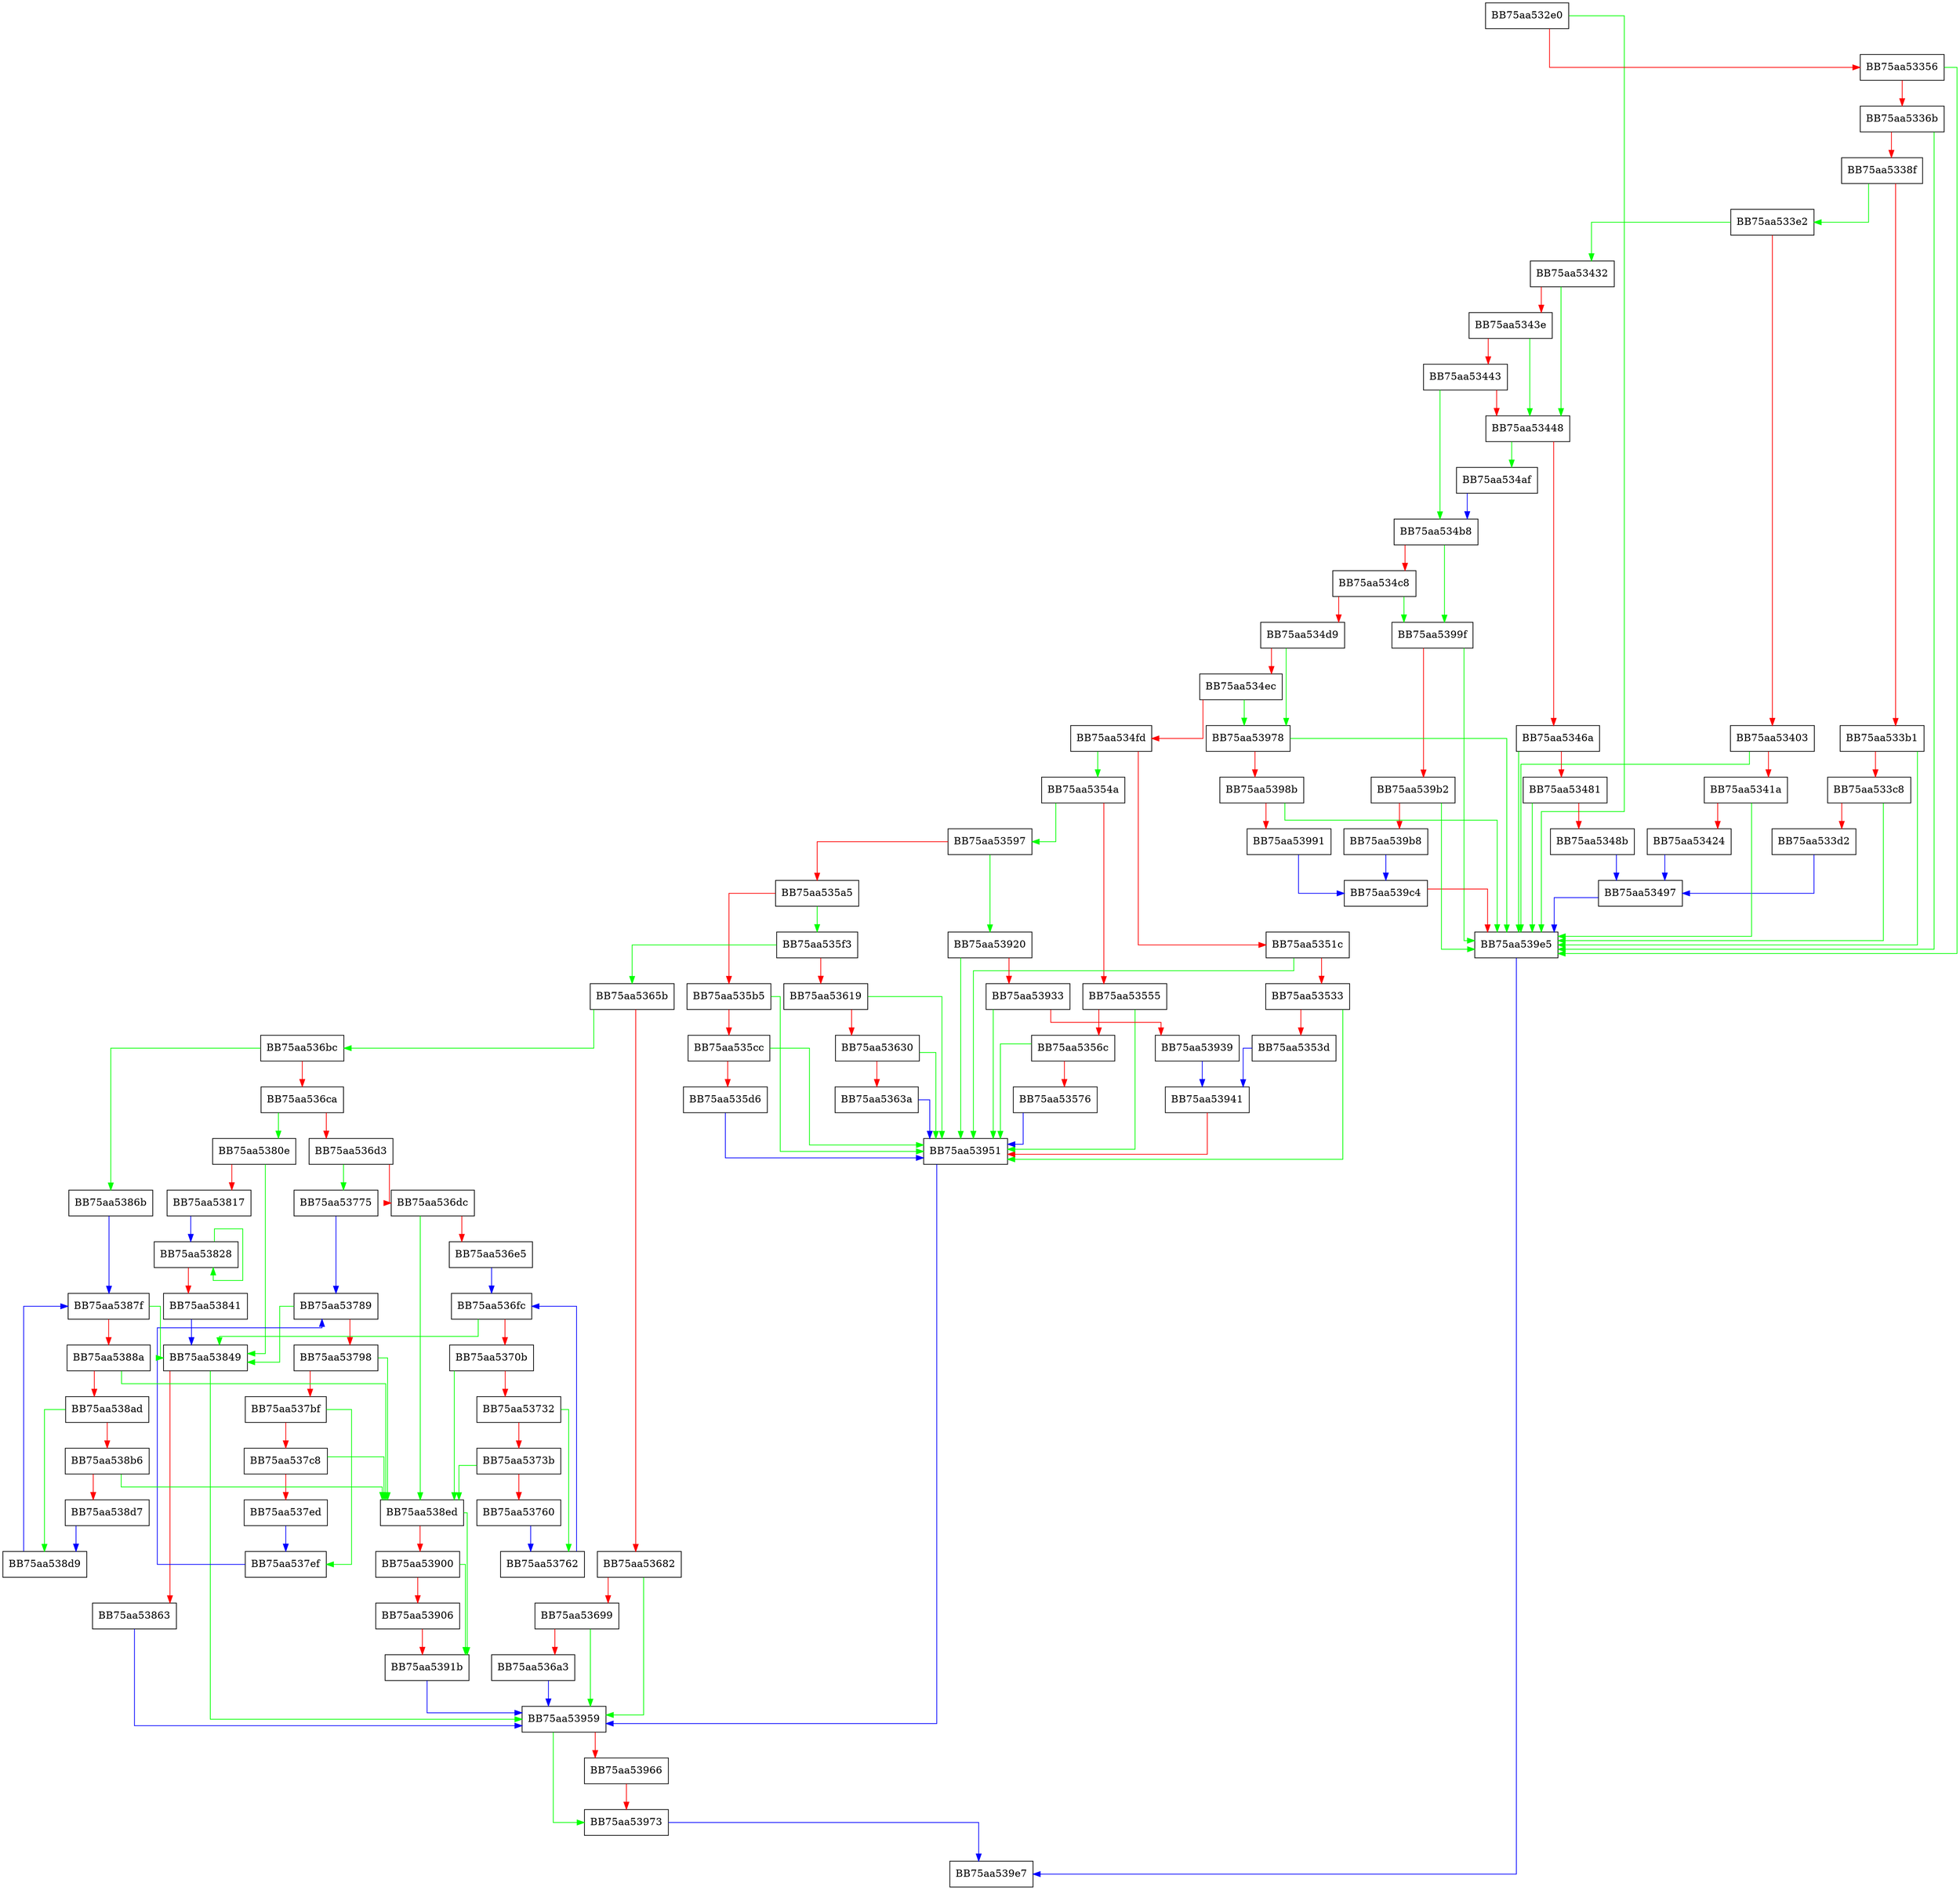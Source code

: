 digraph unpack {
  node [shape="box"];
  graph [splines=ortho];
  BB75aa532e0 -> BB75aa539e5 [color="green"];
  BB75aa532e0 -> BB75aa53356 [color="red"];
  BB75aa53356 -> BB75aa539e5 [color="green"];
  BB75aa53356 -> BB75aa5336b [color="red"];
  BB75aa5336b -> BB75aa539e5 [color="green"];
  BB75aa5336b -> BB75aa5338f [color="red"];
  BB75aa5338f -> BB75aa533e2 [color="green"];
  BB75aa5338f -> BB75aa533b1 [color="red"];
  BB75aa533b1 -> BB75aa539e5 [color="green"];
  BB75aa533b1 -> BB75aa533c8 [color="red"];
  BB75aa533c8 -> BB75aa539e5 [color="green"];
  BB75aa533c8 -> BB75aa533d2 [color="red"];
  BB75aa533d2 -> BB75aa53497 [color="blue"];
  BB75aa533e2 -> BB75aa53432 [color="green"];
  BB75aa533e2 -> BB75aa53403 [color="red"];
  BB75aa53403 -> BB75aa539e5 [color="green"];
  BB75aa53403 -> BB75aa5341a [color="red"];
  BB75aa5341a -> BB75aa539e5 [color="green"];
  BB75aa5341a -> BB75aa53424 [color="red"];
  BB75aa53424 -> BB75aa53497 [color="blue"];
  BB75aa53432 -> BB75aa53448 [color="green"];
  BB75aa53432 -> BB75aa5343e [color="red"];
  BB75aa5343e -> BB75aa53448 [color="green"];
  BB75aa5343e -> BB75aa53443 [color="red"];
  BB75aa53443 -> BB75aa534b8 [color="green"];
  BB75aa53443 -> BB75aa53448 [color="red"];
  BB75aa53448 -> BB75aa534af [color="green"];
  BB75aa53448 -> BB75aa5346a [color="red"];
  BB75aa5346a -> BB75aa539e5 [color="green"];
  BB75aa5346a -> BB75aa53481 [color="red"];
  BB75aa53481 -> BB75aa539e5 [color="green"];
  BB75aa53481 -> BB75aa5348b [color="red"];
  BB75aa5348b -> BB75aa53497 [color="blue"];
  BB75aa53497 -> BB75aa539e5 [color="blue"];
  BB75aa534af -> BB75aa534b8 [color="blue"];
  BB75aa534b8 -> BB75aa5399f [color="green"];
  BB75aa534b8 -> BB75aa534c8 [color="red"];
  BB75aa534c8 -> BB75aa5399f [color="green"];
  BB75aa534c8 -> BB75aa534d9 [color="red"];
  BB75aa534d9 -> BB75aa53978 [color="green"];
  BB75aa534d9 -> BB75aa534ec [color="red"];
  BB75aa534ec -> BB75aa53978 [color="green"];
  BB75aa534ec -> BB75aa534fd [color="red"];
  BB75aa534fd -> BB75aa5354a [color="green"];
  BB75aa534fd -> BB75aa5351c [color="red"];
  BB75aa5351c -> BB75aa53951 [color="green"];
  BB75aa5351c -> BB75aa53533 [color="red"];
  BB75aa53533 -> BB75aa53951 [color="green"];
  BB75aa53533 -> BB75aa5353d [color="red"];
  BB75aa5353d -> BB75aa53941 [color="blue"];
  BB75aa5354a -> BB75aa53597 [color="green"];
  BB75aa5354a -> BB75aa53555 [color="red"];
  BB75aa53555 -> BB75aa53951 [color="green"];
  BB75aa53555 -> BB75aa5356c [color="red"];
  BB75aa5356c -> BB75aa53951 [color="green"];
  BB75aa5356c -> BB75aa53576 [color="red"];
  BB75aa53576 -> BB75aa53951 [color="blue"];
  BB75aa53597 -> BB75aa53920 [color="green"];
  BB75aa53597 -> BB75aa535a5 [color="red"];
  BB75aa535a5 -> BB75aa535f3 [color="green"];
  BB75aa535a5 -> BB75aa535b5 [color="red"];
  BB75aa535b5 -> BB75aa53951 [color="green"];
  BB75aa535b5 -> BB75aa535cc [color="red"];
  BB75aa535cc -> BB75aa53951 [color="green"];
  BB75aa535cc -> BB75aa535d6 [color="red"];
  BB75aa535d6 -> BB75aa53951 [color="blue"];
  BB75aa535f3 -> BB75aa5365b [color="green"];
  BB75aa535f3 -> BB75aa53619 [color="red"];
  BB75aa53619 -> BB75aa53951 [color="green"];
  BB75aa53619 -> BB75aa53630 [color="red"];
  BB75aa53630 -> BB75aa53951 [color="green"];
  BB75aa53630 -> BB75aa5363a [color="red"];
  BB75aa5363a -> BB75aa53951 [color="blue"];
  BB75aa5365b -> BB75aa536bc [color="green"];
  BB75aa5365b -> BB75aa53682 [color="red"];
  BB75aa53682 -> BB75aa53959 [color="green"];
  BB75aa53682 -> BB75aa53699 [color="red"];
  BB75aa53699 -> BB75aa53959 [color="green"];
  BB75aa53699 -> BB75aa536a3 [color="red"];
  BB75aa536a3 -> BB75aa53959 [color="blue"];
  BB75aa536bc -> BB75aa5386b [color="green"];
  BB75aa536bc -> BB75aa536ca [color="red"];
  BB75aa536ca -> BB75aa5380e [color="green"];
  BB75aa536ca -> BB75aa536d3 [color="red"];
  BB75aa536d3 -> BB75aa53775 [color="green"];
  BB75aa536d3 -> BB75aa536dc [color="red"];
  BB75aa536dc -> BB75aa538ed [color="green"];
  BB75aa536dc -> BB75aa536e5 [color="red"];
  BB75aa536e5 -> BB75aa536fc [color="blue"];
  BB75aa536fc -> BB75aa53849 [color="green"];
  BB75aa536fc -> BB75aa5370b [color="red"];
  BB75aa5370b -> BB75aa538ed [color="green"];
  BB75aa5370b -> BB75aa53732 [color="red"];
  BB75aa53732 -> BB75aa53762 [color="green"];
  BB75aa53732 -> BB75aa5373b [color="red"];
  BB75aa5373b -> BB75aa538ed [color="green"];
  BB75aa5373b -> BB75aa53760 [color="red"];
  BB75aa53760 -> BB75aa53762 [color="blue"];
  BB75aa53762 -> BB75aa536fc [color="blue"];
  BB75aa53775 -> BB75aa53789 [color="blue"];
  BB75aa53789 -> BB75aa53849 [color="green"];
  BB75aa53789 -> BB75aa53798 [color="red"];
  BB75aa53798 -> BB75aa538ed [color="green"];
  BB75aa53798 -> BB75aa537bf [color="red"];
  BB75aa537bf -> BB75aa537ef [color="green"];
  BB75aa537bf -> BB75aa537c8 [color="red"];
  BB75aa537c8 -> BB75aa538ed [color="green"];
  BB75aa537c8 -> BB75aa537ed [color="red"];
  BB75aa537ed -> BB75aa537ef [color="blue"];
  BB75aa537ef -> BB75aa53789 [color="blue"];
  BB75aa5380e -> BB75aa53849 [color="green"];
  BB75aa5380e -> BB75aa53817 [color="red"];
  BB75aa53817 -> BB75aa53828 [color="blue"];
  BB75aa53828 -> BB75aa53828 [color="green"];
  BB75aa53828 -> BB75aa53841 [color="red"];
  BB75aa53841 -> BB75aa53849 [color="blue"];
  BB75aa53849 -> BB75aa53959 [color="green"];
  BB75aa53849 -> BB75aa53863 [color="red"];
  BB75aa53863 -> BB75aa53959 [color="blue"];
  BB75aa5386b -> BB75aa5387f [color="blue"];
  BB75aa5387f -> BB75aa53849 [color="green"];
  BB75aa5387f -> BB75aa5388a [color="red"];
  BB75aa5388a -> BB75aa538ed [color="green"];
  BB75aa5388a -> BB75aa538ad [color="red"];
  BB75aa538ad -> BB75aa538d9 [color="green"];
  BB75aa538ad -> BB75aa538b6 [color="red"];
  BB75aa538b6 -> BB75aa538ed [color="green"];
  BB75aa538b6 -> BB75aa538d7 [color="red"];
  BB75aa538d7 -> BB75aa538d9 [color="blue"];
  BB75aa538d9 -> BB75aa5387f [color="blue"];
  BB75aa538ed -> BB75aa5391b [color="green"];
  BB75aa538ed -> BB75aa53900 [color="red"];
  BB75aa53900 -> BB75aa5391b [color="green"];
  BB75aa53900 -> BB75aa53906 [color="red"];
  BB75aa53906 -> BB75aa5391b [color="red"];
  BB75aa5391b -> BB75aa53959 [color="blue"];
  BB75aa53920 -> BB75aa53951 [color="green"];
  BB75aa53920 -> BB75aa53933 [color="red"];
  BB75aa53933 -> BB75aa53951 [color="green"];
  BB75aa53933 -> BB75aa53939 [color="red"];
  BB75aa53939 -> BB75aa53941 [color="blue"];
  BB75aa53941 -> BB75aa53951 [color="red"];
  BB75aa53951 -> BB75aa53959 [color="blue"];
  BB75aa53959 -> BB75aa53973 [color="green"];
  BB75aa53959 -> BB75aa53966 [color="red"];
  BB75aa53966 -> BB75aa53973 [color="red"];
  BB75aa53973 -> BB75aa539e7 [color="blue"];
  BB75aa53978 -> BB75aa539e5 [color="green"];
  BB75aa53978 -> BB75aa5398b [color="red"];
  BB75aa5398b -> BB75aa539e5 [color="green"];
  BB75aa5398b -> BB75aa53991 [color="red"];
  BB75aa53991 -> BB75aa539c4 [color="blue"];
  BB75aa5399f -> BB75aa539e5 [color="green"];
  BB75aa5399f -> BB75aa539b2 [color="red"];
  BB75aa539b2 -> BB75aa539e5 [color="green"];
  BB75aa539b2 -> BB75aa539b8 [color="red"];
  BB75aa539b8 -> BB75aa539c4 [color="blue"];
  BB75aa539c4 -> BB75aa539e5 [color="red"];
  BB75aa539e5 -> BB75aa539e7 [color="blue"];
}